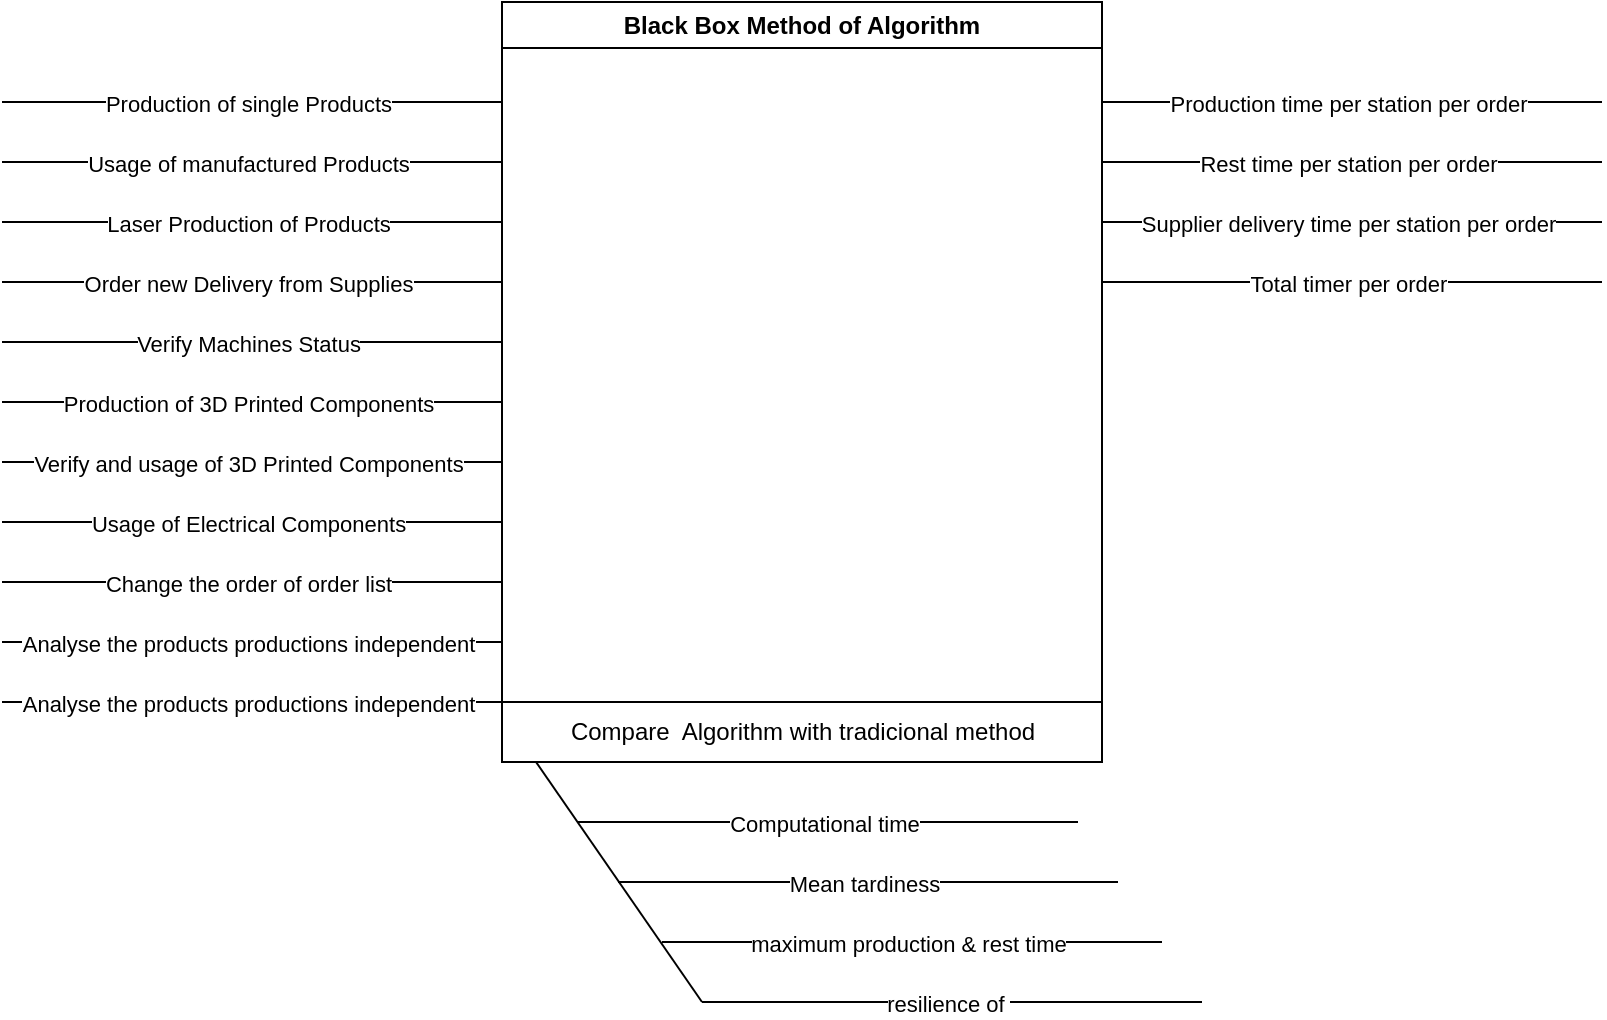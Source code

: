 <mxfile version="24.6.1" type="device">
  <diagram name="Page-1" id="5siALuR-vkMO-nMBxnlZ">
    <mxGraphModel dx="1562" dy="909" grid="1" gridSize="10" guides="1" tooltips="1" connect="1" arrows="1" fold="1" page="1" pageScale="1" pageWidth="850" pageHeight="1100" math="0" shadow="0">
      <root>
        <mxCell id="0" />
        <mxCell id="1" parent="0" />
        <mxCell id="JPFXPbjXNzHNKCanP8BA-1" value="Black Box Method of Algorithm" style="swimlane;whiteSpace=wrap;html=1;" parent="1" vertex="1">
          <mxGeometry x="250" y="340" width="300" height="380" as="geometry" />
        </mxCell>
        <mxCell id="JPFXPbjXNzHNKCanP8BA-36" value="Compare&amp;nbsp; Algorithm with tradicional method" style="text;html=1;align=center;verticalAlign=middle;resizable=0;points=[];autosize=1;strokeColor=none;fillColor=none;" parent="JPFXPbjXNzHNKCanP8BA-1" vertex="1">
          <mxGeometry x="20" y="350" width="260" height="30" as="geometry" />
        </mxCell>
        <mxCell id="JPFXPbjXNzHNKCanP8BA-3" value="" style="endArrow=none;html=1;rounded=0;" parent="1" edge="1">
          <mxGeometry width="50" height="50" relative="1" as="geometry">
            <mxPoint y="390" as="sourcePoint" />
            <mxPoint x="250" y="390" as="targetPoint" />
          </mxGeometry>
        </mxCell>
        <mxCell id="JPFXPbjXNzHNKCanP8BA-5" value="Production of single Products" style="edgeLabel;html=1;align=center;verticalAlign=middle;resizable=0;points=[];" parent="JPFXPbjXNzHNKCanP8BA-3" vertex="1" connectable="0">
          <mxGeometry x="-0.016" y="-1" relative="1" as="geometry">
            <mxPoint as="offset" />
          </mxGeometry>
        </mxCell>
        <mxCell id="JPFXPbjXNzHNKCanP8BA-6" value="" style="endArrow=none;html=1;rounded=0;" parent="1" edge="1">
          <mxGeometry width="50" height="50" relative="1" as="geometry">
            <mxPoint y="420" as="sourcePoint" />
            <mxPoint x="250" y="420" as="targetPoint" />
          </mxGeometry>
        </mxCell>
        <mxCell id="JPFXPbjXNzHNKCanP8BA-7" value="Usage of manufactured Products" style="edgeLabel;html=1;align=center;verticalAlign=middle;resizable=0;points=[];" parent="JPFXPbjXNzHNKCanP8BA-6" vertex="1" connectable="0">
          <mxGeometry x="-0.016" y="-1" relative="1" as="geometry">
            <mxPoint as="offset" />
          </mxGeometry>
        </mxCell>
        <mxCell id="JPFXPbjXNzHNKCanP8BA-9" value="" style="endArrow=none;html=1;rounded=0;" parent="1" edge="1">
          <mxGeometry width="50" height="50" relative="1" as="geometry">
            <mxPoint y="450" as="sourcePoint" />
            <mxPoint x="250" y="450" as="targetPoint" />
          </mxGeometry>
        </mxCell>
        <mxCell id="JPFXPbjXNzHNKCanP8BA-10" value="Laser Production of Products" style="edgeLabel;html=1;align=center;verticalAlign=middle;resizable=0;points=[];" parent="JPFXPbjXNzHNKCanP8BA-9" vertex="1" connectable="0">
          <mxGeometry x="-0.016" y="-1" relative="1" as="geometry">
            <mxPoint as="offset" />
          </mxGeometry>
        </mxCell>
        <mxCell id="JPFXPbjXNzHNKCanP8BA-11" value="" style="endArrow=none;html=1;rounded=0;" parent="1" edge="1">
          <mxGeometry width="50" height="50" relative="1" as="geometry">
            <mxPoint y="480" as="sourcePoint" />
            <mxPoint x="250" y="480" as="targetPoint" />
          </mxGeometry>
        </mxCell>
        <mxCell id="JPFXPbjXNzHNKCanP8BA-12" value="Order new Delivery from Supplies" style="edgeLabel;html=1;align=center;verticalAlign=middle;resizable=0;points=[];" parent="JPFXPbjXNzHNKCanP8BA-11" vertex="1" connectable="0">
          <mxGeometry x="-0.016" y="-1" relative="1" as="geometry">
            <mxPoint as="offset" />
          </mxGeometry>
        </mxCell>
        <mxCell id="JPFXPbjXNzHNKCanP8BA-13" value="" style="endArrow=none;html=1;rounded=0;" parent="1" edge="1">
          <mxGeometry width="50" height="50" relative="1" as="geometry">
            <mxPoint y="510" as="sourcePoint" />
            <mxPoint x="250" y="510" as="targetPoint" />
          </mxGeometry>
        </mxCell>
        <mxCell id="JPFXPbjXNzHNKCanP8BA-14" value="Verify Machines Status" style="edgeLabel;html=1;align=center;verticalAlign=middle;resizable=0;points=[];" parent="JPFXPbjXNzHNKCanP8BA-13" vertex="1" connectable="0">
          <mxGeometry x="-0.016" y="-1" relative="1" as="geometry">
            <mxPoint as="offset" />
          </mxGeometry>
        </mxCell>
        <mxCell id="JPFXPbjXNzHNKCanP8BA-15" value="" style="endArrow=none;html=1;rounded=0;" parent="1" edge="1">
          <mxGeometry width="50" height="50" relative="1" as="geometry">
            <mxPoint y="540" as="sourcePoint" />
            <mxPoint x="250" y="540" as="targetPoint" />
          </mxGeometry>
        </mxCell>
        <mxCell id="JPFXPbjXNzHNKCanP8BA-16" value="Production of 3D Printed Components" style="edgeLabel;html=1;align=center;verticalAlign=middle;resizable=0;points=[];" parent="JPFXPbjXNzHNKCanP8BA-15" vertex="1" connectable="0">
          <mxGeometry x="-0.016" y="-1" relative="1" as="geometry">
            <mxPoint as="offset" />
          </mxGeometry>
        </mxCell>
        <mxCell id="JPFXPbjXNzHNKCanP8BA-17" value="" style="endArrow=none;html=1;rounded=0;" parent="1" edge="1">
          <mxGeometry width="50" height="50" relative="1" as="geometry">
            <mxPoint y="570" as="sourcePoint" />
            <mxPoint x="250" y="570" as="targetPoint" />
          </mxGeometry>
        </mxCell>
        <mxCell id="JPFXPbjXNzHNKCanP8BA-18" value="Verify and usage of 3D Printed Components" style="edgeLabel;html=1;align=center;verticalAlign=middle;resizable=0;points=[];" parent="JPFXPbjXNzHNKCanP8BA-17" vertex="1" connectable="0">
          <mxGeometry x="-0.016" y="-1" relative="1" as="geometry">
            <mxPoint as="offset" />
          </mxGeometry>
        </mxCell>
        <mxCell id="JPFXPbjXNzHNKCanP8BA-19" value="" style="endArrow=none;html=1;rounded=0;" parent="1" edge="1">
          <mxGeometry width="50" height="50" relative="1" as="geometry">
            <mxPoint y="600" as="sourcePoint" />
            <mxPoint x="250" y="600" as="targetPoint" />
          </mxGeometry>
        </mxCell>
        <mxCell id="JPFXPbjXNzHNKCanP8BA-20" value="Usage of Electrical Components" style="edgeLabel;html=1;align=center;verticalAlign=middle;resizable=0;points=[];" parent="JPFXPbjXNzHNKCanP8BA-19" vertex="1" connectable="0">
          <mxGeometry x="-0.016" y="-1" relative="1" as="geometry">
            <mxPoint as="offset" />
          </mxGeometry>
        </mxCell>
        <mxCell id="JPFXPbjXNzHNKCanP8BA-21" value="" style="endArrow=none;html=1;rounded=0;" parent="1" edge="1">
          <mxGeometry width="50" height="50" relative="1" as="geometry">
            <mxPoint y="630" as="sourcePoint" />
            <mxPoint x="250" y="630" as="targetPoint" />
          </mxGeometry>
        </mxCell>
        <mxCell id="JPFXPbjXNzHNKCanP8BA-22" value="Change the order of order list" style="edgeLabel;html=1;align=center;verticalAlign=middle;resizable=0;points=[];" parent="JPFXPbjXNzHNKCanP8BA-21" vertex="1" connectable="0">
          <mxGeometry x="-0.016" y="-1" relative="1" as="geometry">
            <mxPoint as="offset" />
          </mxGeometry>
        </mxCell>
        <mxCell id="JPFXPbjXNzHNKCanP8BA-23" value="" style="endArrow=none;html=1;rounded=0;" parent="1" edge="1">
          <mxGeometry width="50" height="50" relative="1" as="geometry">
            <mxPoint y="660" as="sourcePoint" />
            <mxPoint x="250" y="660" as="targetPoint" />
          </mxGeometry>
        </mxCell>
        <mxCell id="JPFXPbjXNzHNKCanP8BA-24" value="Analyse the products productions independent" style="edgeLabel;html=1;align=center;verticalAlign=middle;resizable=0;points=[];" parent="JPFXPbjXNzHNKCanP8BA-23" vertex="1" connectable="0">
          <mxGeometry x="-0.016" y="-1" relative="1" as="geometry">
            <mxPoint as="offset" />
          </mxGeometry>
        </mxCell>
        <mxCell id="JPFXPbjXNzHNKCanP8BA-25" value="" style="endArrow=none;html=1;rounded=0;" parent="1" edge="1">
          <mxGeometry width="50" height="50" relative="1" as="geometry">
            <mxPoint x="550" y="390" as="sourcePoint" />
            <mxPoint x="800" y="390" as="targetPoint" />
          </mxGeometry>
        </mxCell>
        <mxCell id="JPFXPbjXNzHNKCanP8BA-26" value="Production time per station per order" style="edgeLabel;html=1;align=center;verticalAlign=middle;resizable=0;points=[];" parent="JPFXPbjXNzHNKCanP8BA-25" vertex="1" connectable="0">
          <mxGeometry x="-0.016" y="-1" relative="1" as="geometry">
            <mxPoint as="offset" />
          </mxGeometry>
        </mxCell>
        <mxCell id="JPFXPbjXNzHNKCanP8BA-27" value="" style="endArrow=none;html=1;rounded=0;" parent="1" edge="1">
          <mxGeometry width="50" height="50" relative="1" as="geometry">
            <mxPoint x="550" y="420" as="sourcePoint" />
            <mxPoint x="800" y="420" as="targetPoint" />
          </mxGeometry>
        </mxCell>
        <mxCell id="JPFXPbjXNzHNKCanP8BA-28" value="Rest time per station per order" style="edgeLabel;html=1;align=center;verticalAlign=middle;resizable=0;points=[];" parent="JPFXPbjXNzHNKCanP8BA-27" vertex="1" connectable="0">
          <mxGeometry x="-0.016" y="-1" relative="1" as="geometry">
            <mxPoint as="offset" />
          </mxGeometry>
        </mxCell>
        <mxCell id="JPFXPbjXNzHNKCanP8BA-30" value="" style="endArrow=none;html=1;rounded=0;" parent="1" edge="1">
          <mxGeometry width="50" height="50" relative="1" as="geometry">
            <mxPoint x="550" y="450" as="sourcePoint" />
            <mxPoint x="800" y="450" as="targetPoint" />
          </mxGeometry>
        </mxCell>
        <mxCell id="JPFXPbjXNzHNKCanP8BA-31" value="Supplier delivery time per station per order" style="edgeLabel;html=1;align=center;verticalAlign=middle;resizable=0;points=[];" parent="JPFXPbjXNzHNKCanP8BA-30" vertex="1" connectable="0">
          <mxGeometry x="-0.016" y="-1" relative="1" as="geometry">
            <mxPoint as="offset" />
          </mxGeometry>
        </mxCell>
        <mxCell id="JPFXPbjXNzHNKCanP8BA-33" value="" style="endArrow=none;html=1;rounded=0;" parent="1" edge="1">
          <mxGeometry width="50" height="50" relative="1" as="geometry">
            <mxPoint x="550" y="480" as="sourcePoint" />
            <mxPoint x="800" y="480" as="targetPoint" />
          </mxGeometry>
        </mxCell>
        <mxCell id="JPFXPbjXNzHNKCanP8BA-34" value="Total timer per order" style="edgeLabel;html=1;align=center;verticalAlign=middle;resizable=0;points=[];" parent="JPFXPbjXNzHNKCanP8BA-33" vertex="1" connectable="0">
          <mxGeometry x="-0.016" y="-1" relative="1" as="geometry">
            <mxPoint as="offset" />
          </mxGeometry>
        </mxCell>
        <mxCell id="JPFXPbjXNzHNKCanP8BA-35" value="" style="endArrow=none;html=1;rounded=0;" parent="1" edge="1">
          <mxGeometry width="50" height="50" relative="1" as="geometry">
            <mxPoint x="250" y="690" as="sourcePoint" />
            <mxPoint x="550" y="690" as="targetPoint" />
          </mxGeometry>
        </mxCell>
        <mxCell id="JPFXPbjXNzHNKCanP8BA-37" value="" style="endArrow=none;html=1;rounded=0;" parent="1" edge="1">
          <mxGeometry width="50" height="50" relative="1" as="geometry">
            <mxPoint x="350" y="840" as="sourcePoint" />
            <mxPoint x="267" y="720" as="targetPoint" />
          </mxGeometry>
        </mxCell>
        <mxCell id="JPFXPbjXNzHNKCanP8BA-38" value="" style="endArrow=none;html=1;rounded=0;" parent="1" edge="1">
          <mxGeometry width="50" height="50" relative="1" as="geometry">
            <mxPoint x="288" y="750" as="sourcePoint" />
            <mxPoint x="538" y="750" as="targetPoint" />
          </mxGeometry>
        </mxCell>
        <mxCell id="JPFXPbjXNzHNKCanP8BA-39" value="Computational time" style="edgeLabel;html=1;align=center;verticalAlign=middle;resizable=0;points=[];" parent="JPFXPbjXNzHNKCanP8BA-38" vertex="1" connectable="0">
          <mxGeometry x="-0.016" y="-1" relative="1" as="geometry">
            <mxPoint as="offset" />
          </mxGeometry>
        </mxCell>
        <mxCell id="JPFXPbjXNzHNKCanP8BA-40" value="" style="endArrow=none;html=1;rounded=0;" parent="1" edge="1">
          <mxGeometry width="50" height="50" relative="1" as="geometry">
            <mxPoint x="308" y="780" as="sourcePoint" />
            <mxPoint x="558" y="780" as="targetPoint" />
          </mxGeometry>
        </mxCell>
        <mxCell id="JPFXPbjXNzHNKCanP8BA-41" value="Mean tardiness" style="edgeLabel;html=1;align=center;verticalAlign=middle;resizable=0;points=[];" parent="JPFXPbjXNzHNKCanP8BA-40" vertex="1" connectable="0">
          <mxGeometry x="-0.016" y="-1" relative="1" as="geometry">
            <mxPoint as="offset" />
          </mxGeometry>
        </mxCell>
        <mxCell id="JPFXPbjXNzHNKCanP8BA-42" value="" style="endArrow=none;html=1;rounded=0;" parent="1" edge="1">
          <mxGeometry width="50" height="50" relative="1" as="geometry">
            <mxPoint x="330" y="810" as="sourcePoint" />
            <mxPoint x="580" y="810" as="targetPoint" />
          </mxGeometry>
        </mxCell>
        <mxCell id="JPFXPbjXNzHNKCanP8BA-43" value="maximum production &amp;amp; rest time" style="edgeLabel;html=1;align=center;verticalAlign=middle;resizable=0;points=[];" parent="JPFXPbjXNzHNKCanP8BA-42" vertex="1" connectable="0">
          <mxGeometry x="-0.016" y="-1" relative="1" as="geometry">
            <mxPoint as="offset" />
          </mxGeometry>
        </mxCell>
        <mxCell id="JPFXPbjXNzHNKCanP8BA-44" value="" style="endArrow=none;html=1;rounded=0;" parent="1" edge="1">
          <mxGeometry width="50" height="50" relative="1" as="geometry">
            <mxPoint x="350" y="840" as="sourcePoint" />
            <mxPoint x="600" y="840" as="targetPoint" />
          </mxGeometry>
        </mxCell>
        <mxCell id="JPFXPbjXNzHNKCanP8BA-45" value="resilience of&amp;nbsp;" style="edgeLabel;html=1;align=center;verticalAlign=middle;resizable=0;points=[];" parent="JPFXPbjXNzHNKCanP8BA-44" vertex="1" connectable="0">
          <mxGeometry x="-0.016" y="-1" relative="1" as="geometry">
            <mxPoint as="offset" />
          </mxGeometry>
        </mxCell>
        <mxCell id="aAULgi5kDSL-seJQbpHH-1" value="" style="endArrow=none;html=1;rounded=0;" parent="1" edge="1">
          <mxGeometry width="50" height="50" relative="1" as="geometry">
            <mxPoint y="690" as="sourcePoint" />
            <mxPoint x="250" y="690" as="targetPoint" />
          </mxGeometry>
        </mxCell>
        <mxCell id="aAULgi5kDSL-seJQbpHH-2" value="Analyse the products productions independent" style="edgeLabel;html=1;align=center;verticalAlign=middle;resizable=0;points=[];" parent="aAULgi5kDSL-seJQbpHH-1" vertex="1" connectable="0">
          <mxGeometry x="-0.016" y="-1" relative="1" as="geometry">
            <mxPoint as="offset" />
          </mxGeometry>
        </mxCell>
      </root>
    </mxGraphModel>
  </diagram>
</mxfile>

